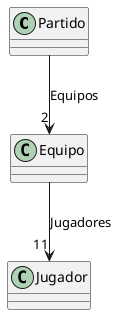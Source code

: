 @startuml

class Partido {}
class Equipo{}
class Jugador{}

Partido --> "2" Equipo : Equipos
Equipo --> "11" Jugador : Jugadores

@enduml